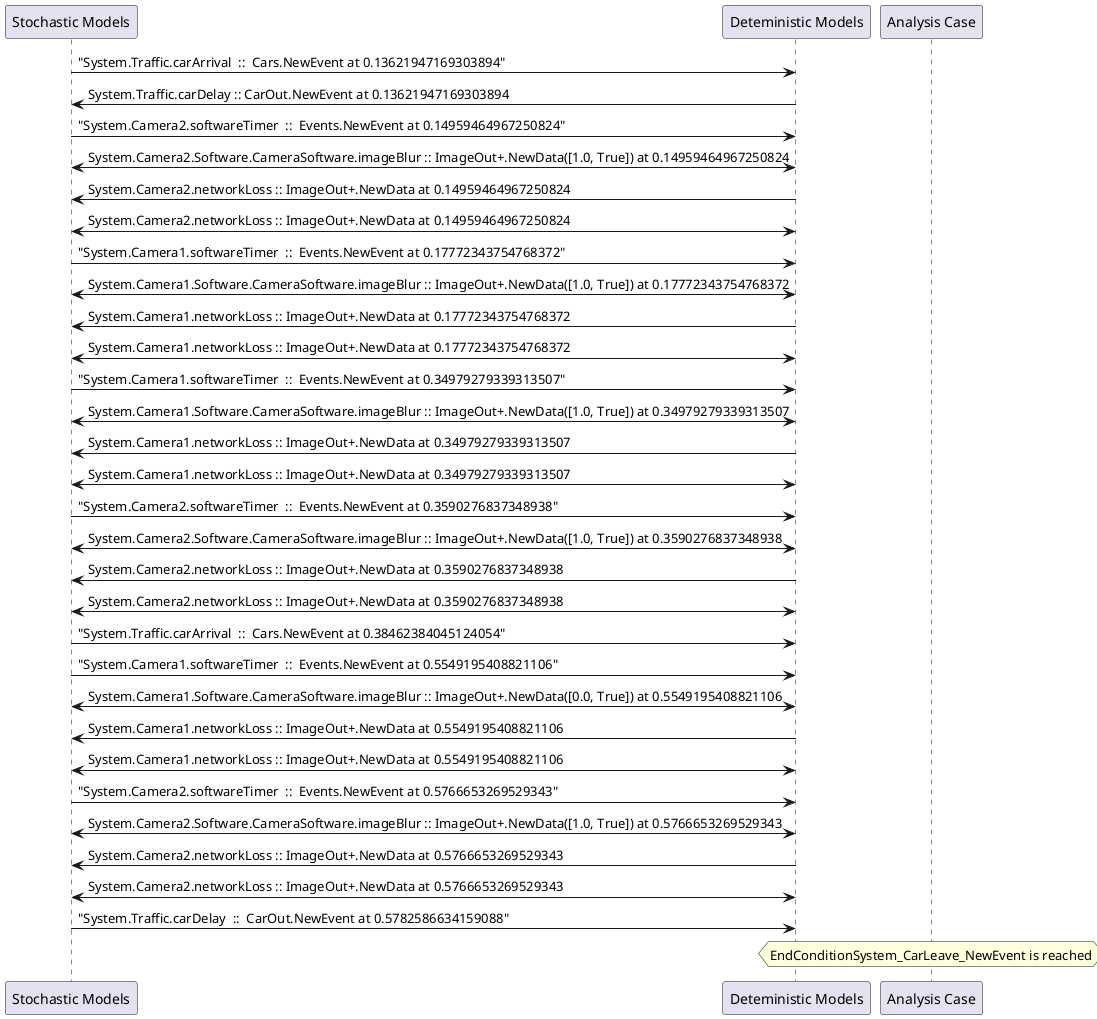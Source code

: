 
	@startuml
	participant "Stochastic Models" as stochmodel
	participant "Deteministic Models" as detmodel
	participant "Analysis Case" as analysis
	{24465_stop} stochmodel -> detmodel : "System.Traffic.carArrival  ::  Cars.NewEvent at 0.13621947169303894"
{24471_start} detmodel -> stochmodel : System.Traffic.carDelay :: CarOut.NewEvent at 0.13621947169303894
{24449_stop} stochmodel -> detmodel : "System.Camera2.softwareTimer  ::  Events.NewEvent at 0.14959464967250824"
detmodel <-> stochmodel : System.Camera2.Software.CameraSoftware.imageBlur :: ImageOut+.NewData([1.0, True]) at 0.14959464967250824
detmodel -> stochmodel : System.Camera2.networkLoss :: ImageOut+.NewData at 0.14959464967250824
detmodel <-> stochmodel : System.Camera2.networkLoss :: ImageOut+.NewData at 0.14959464967250824
{24433_stop} stochmodel -> detmodel : "System.Camera1.softwareTimer  ::  Events.NewEvent at 0.17772343754768372"
detmodel <-> stochmodel : System.Camera1.Software.CameraSoftware.imageBlur :: ImageOut+.NewData([1.0, True]) at 0.17772343754768372
detmodel -> stochmodel : System.Camera1.networkLoss :: ImageOut+.NewData at 0.17772343754768372
detmodel <-> stochmodel : System.Camera1.networkLoss :: ImageOut+.NewData at 0.17772343754768372
{24434_stop} stochmodel -> detmodel : "System.Camera1.softwareTimer  ::  Events.NewEvent at 0.34979279339313507"
detmodel <-> stochmodel : System.Camera1.Software.CameraSoftware.imageBlur :: ImageOut+.NewData([1.0, True]) at 0.34979279339313507
detmodel -> stochmodel : System.Camera1.networkLoss :: ImageOut+.NewData at 0.34979279339313507
detmodel <-> stochmodel : System.Camera1.networkLoss :: ImageOut+.NewData at 0.34979279339313507
{24450_stop} stochmodel -> detmodel : "System.Camera2.softwareTimer  ::  Events.NewEvent at 0.3590276837348938"
detmodel <-> stochmodel : System.Camera2.Software.CameraSoftware.imageBlur :: ImageOut+.NewData([1.0, True]) at 0.3590276837348938
detmodel -> stochmodel : System.Camera2.networkLoss :: ImageOut+.NewData at 0.3590276837348938
detmodel <-> stochmodel : System.Camera2.networkLoss :: ImageOut+.NewData at 0.3590276837348938
{24466_stop} stochmodel -> detmodel : "System.Traffic.carArrival  ::  Cars.NewEvent at 0.38462384045124054"
{24435_stop} stochmodel -> detmodel : "System.Camera1.softwareTimer  ::  Events.NewEvent at 0.5549195408821106"
detmodel <-> stochmodel : System.Camera1.Software.CameraSoftware.imageBlur :: ImageOut+.NewData([0.0, True]) at 0.5549195408821106
detmodel -> stochmodel : System.Camera1.networkLoss :: ImageOut+.NewData at 0.5549195408821106
detmodel <-> stochmodel : System.Camera1.networkLoss :: ImageOut+.NewData at 0.5549195408821106
{24451_stop} stochmodel -> detmodel : "System.Camera2.softwareTimer  ::  Events.NewEvent at 0.5766653269529343"
detmodel <-> stochmodel : System.Camera2.Software.CameraSoftware.imageBlur :: ImageOut+.NewData([1.0, True]) at 0.5766653269529343
detmodel -> stochmodel : System.Camera2.networkLoss :: ImageOut+.NewData at 0.5766653269529343
detmodel <-> stochmodel : System.Camera2.networkLoss :: ImageOut+.NewData at 0.5766653269529343
{24471_stop} stochmodel -> detmodel : "System.Traffic.carDelay  ::  CarOut.NewEvent at 0.5782586634159088"
{24471_start} <-> {24471_stop} : delay
hnote over analysis 
EndConditionSystem_CarLeave_NewEvent is reached
endnote
@enduml